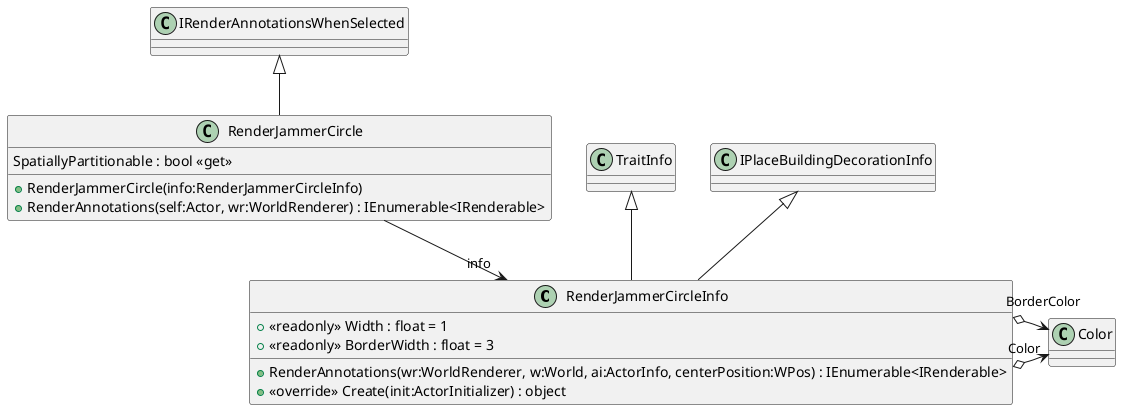 @startuml
class RenderJammerCircleInfo {
    + <<readonly>> Width : float = 1
    + <<readonly>> BorderWidth : float = 3
    + RenderAnnotations(wr:WorldRenderer, w:World, ai:ActorInfo, centerPosition:WPos) : IEnumerable<IRenderable>
    + <<override>> Create(init:ActorInitializer) : object
}
class RenderJammerCircle {
    + RenderJammerCircle(info:RenderJammerCircleInfo)
    + RenderAnnotations(self:Actor, wr:WorldRenderer) : IEnumerable<IRenderable>
    SpatiallyPartitionable : bool <<get>>
}
TraitInfo <|-- RenderJammerCircleInfo
IPlaceBuildingDecorationInfo <|-- RenderJammerCircleInfo
RenderJammerCircleInfo o-> "Color" Color
RenderJammerCircleInfo o-> "BorderColor" Color
IRenderAnnotationsWhenSelected <|-- RenderJammerCircle
RenderJammerCircle --> "info" RenderJammerCircleInfo
@enduml
